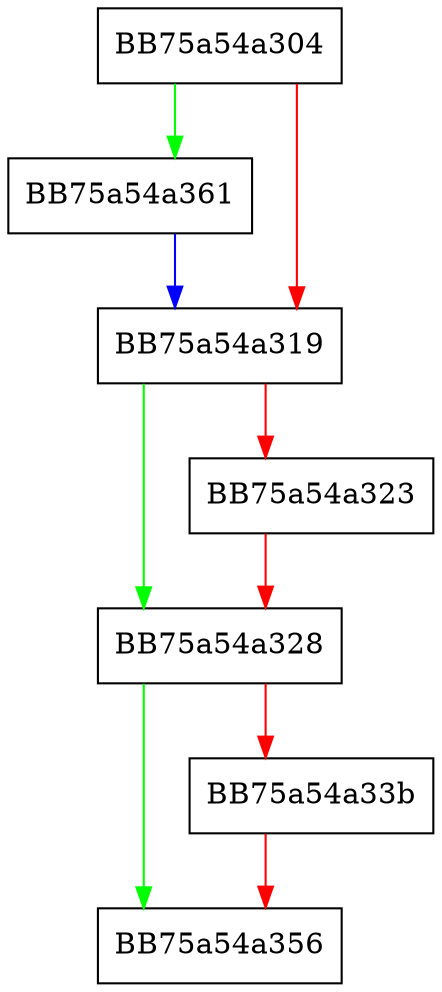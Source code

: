 digraph OnScanComplete {
  node [shape="box"];
  graph [splines=ortho];
  BB75a54a304 -> BB75a54a361 [color="green"];
  BB75a54a304 -> BB75a54a319 [color="red"];
  BB75a54a319 -> BB75a54a328 [color="green"];
  BB75a54a319 -> BB75a54a323 [color="red"];
  BB75a54a323 -> BB75a54a328 [color="red"];
  BB75a54a328 -> BB75a54a356 [color="green"];
  BB75a54a328 -> BB75a54a33b [color="red"];
  BB75a54a33b -> BB75a54a356 [color="red"];
  BB75a54a361 -> BB75a54a319 [color="blue"];
}
